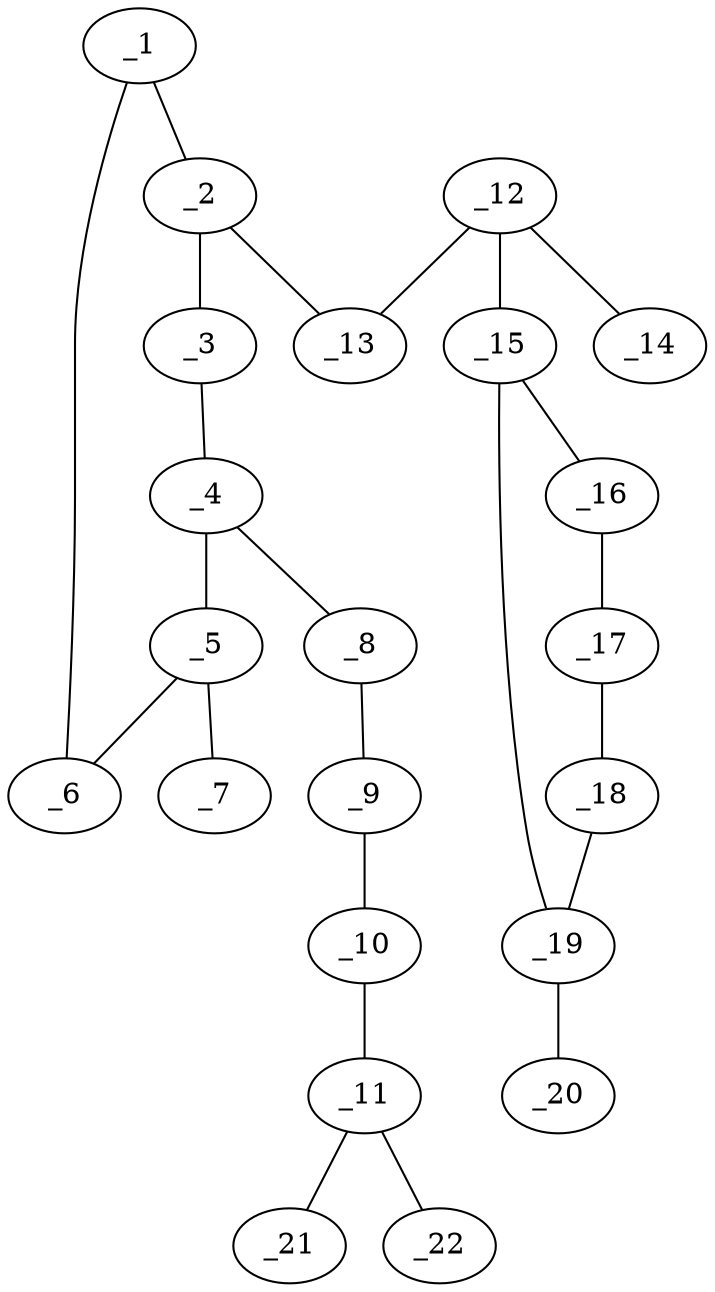 graph molid675186 {
	_1	 [charge=0,
		chem=1,
		symbol="C  ",
		x="3.732",
		y="-1.6488"];
	_2	 [charge=0,
		chem=1,
		symbol="C  ",
		x="4.5981",
		y="-1.1488"];
	_1 -- _2	 [valence=1];
	_6	 [charge=0,
		chem=1,
		symbol="C  ",
		x="2.866",
		y="-1.1488"];
	_1 -- _6	 [valence=2];
	_3	 [charge=0,
		chem=1,
		symbol="C  ",
		x="4.5981",
		y="-0.1488"];
	_2 -- _3	 [valence=2];
	_13	 [charge=0,
		chem=4,
		symbol="N  ",
		x="5.4641",
		y="-1.6488"];
	_2 -- _13	 [valence=1];
	_4	 [charge=0,
		chem=1,
		symbol="C  ",
		x="3.7321",
		y="0.3512"];
	_3 -- _4	 [valence=1];
	_5	 [charge=0,
		chem=1,
		symbol="C  ",
		x="2.866",
		y="-0.1488"];
	_4 -- _5	 [valence=2];
	_8	 [charge=0,
		chem=2,
		symbol="O  ",
		x="3.7321",
		y="1.3512"];
	_4 -- _8	 [valence=1];
	_5 -- _6	 [valence=1];
	_7	 [charge=0,
		chem=7,
		symbol="Cl ",
		x=2,
		y="0.3512"];
	_5 -- _7	 [valence=1];
	_9	 [charge=0,
		chem=1,
		symbol="C  ",
		x="4.5981",
		y="1.8512"];
	_8 -- _9	 [valence=1];
	_10	 [charge=0,
		chem=1,
		symbol="C  ",
		x="4.5981",
		y="2.8512"];
	_9 -- _10	 [valence=1];
	_11	 [charge=0,
		chem=1,
		symbol="C  ",
		x="5.4641",
		y="3.3512"];
	_10 -- _11	 [valence=2];
	_21	 [charge=0,
		chem=1,
		symbol="C  ",
		x="5.4641",
		y="4.3512"];
	_11 -- _21	 [valence=1];
	_22	 [charge=0,
		chem=1,
		symbol="C  ",
		x="6.3301",
		y="2.8512"];
	_11 -- _22	 [valence=1];
	_12	 [charge=0,
		chem=1,
		symbol="C  ",
		x="5.4641",
		y="-2.6488"];
	_12 -- _13	 [valence=1];
	_14	 [charge=0,
		chem=5,
		symbol="S  ",
		x="4.5981",
		y="-3.1488"];
	_12 -- _14	 [valence=2];
	_15	 [charge=0,
		chem=1,
		symbol="C  ",
		x="6.3301",
		y="-3.1488"];
	_12 -- _15	 [valence=1];
	_16	 [charge=0,
		chem=1,
		symbol="C  ",
		x="6.4346",
		y="-4.1433"];
	_15 -- _16	 [valence=1];
	_19	 [charge=0,
		chem=1,
		symbol="C  ",
		x="7.2437",
		y="-2.742"];
	_15 -- _19	 [valence=2];
	_17	 [charge=0,
		chem=1,
		symbol="C  ",
		x="7.4128",
		y="-4.3512"];
	_16 -- _17	 [valence=2];
	_18	 [charge=0,
		chem=2,
		symbol="O  ",
		x="7.9128",
		y="-3.4852"];
	_17 -- _18	 [valence=1];
	_18 -- _19	 [valence=1];
	_20	 [charge=0,
		chem=1,
		symbol="C  ",
		x="7.4516",
		y="-1.7639"];
	_19 -- _20	 [valence=1];
}
